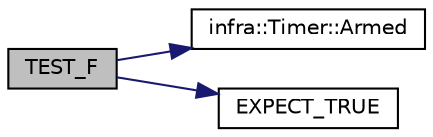 digraph "TEST_F"
{
 // INTERACTIVE_SVG=YES
  edge [fontname="Helvetica",fontsize="10",labelfontname="Helvetica",labelfontsize="10"];
  node [fontname="Helvetica",fontsize="10",shape=record];
  rankdir="LR";
  Node2 [label="TEST_F",height=0.2,width=0.4,color="black", fillcolor="grey75", style="filled", fontcolor="black"];
  Node2 -> Node3 [color="midnightblue",fontsize="10",style="solid",fontname="Helvetica"];
  Node3 [label="infra::Timer::Armed",height=0.2,width=0.4,color="black", fillcolor="white", style="filled",URL="$d5/da5/classinfra_1_1_timer.html#ac2338a506304f76320c470103a00faac"];
  Node2 -> Node4 [color="midnightblue",fontsize="10",style="solid",fontname="Helvetica"];
  Node4 [label="EXPECT_TRUE",height=0.2,width=0.4,color="black", fillcolor="white", style="filled",URL="$d6/def/_test_json_8cpp.html#a84dbe6e62bbec23a120a258315c7b6dc"];
}
